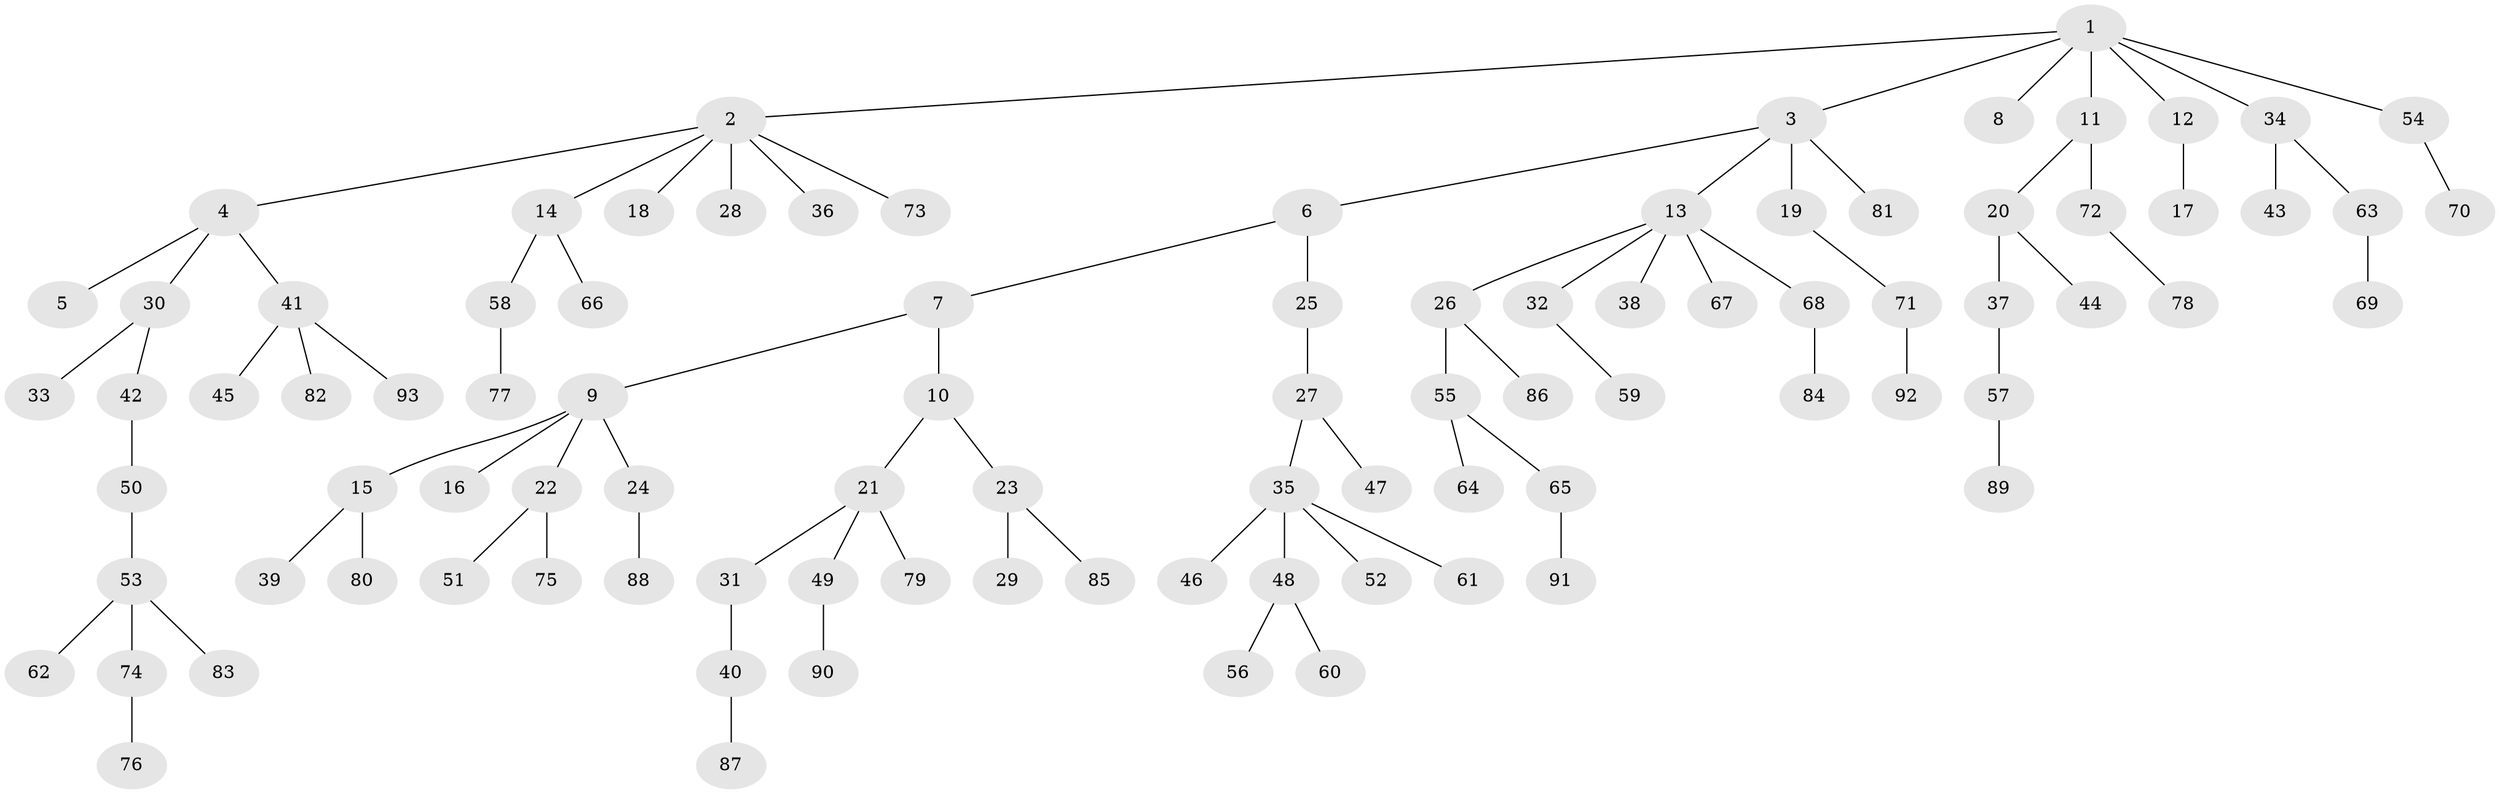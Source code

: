 // coarse degree distribution, {6: 0.04838709677419355, 5: 0.03225806451612903, 4: 0.04838709677419355, 1: 0.532258064516129, 3: 0.11290322580645161, 2: 0.22580645161290322}
// Generated by graph-tools (version 1.1) at 2025/42/03/06/25 10:42:05]
// undirected, 93 vertices, 92 edges
graph export_dot {
graph [start="1"]
  node [color=gray90,style=filled];
  1;
  2;
  3;
  4;
  5;
  6;
  7;
  8;
  9;
  10;
  11;
  12;
  13;
  14;
  15;
  16;
  17;
  18;
  19;
  20;
  21;
  22;
  23;
  24;
  25;
  26;
  27;
  28;
  29;
  30;
  31;
  32;
  33;
  34;
  35;
  36;
  37;
  38;
  39;
  40;
  41;
  42;
  43;
  44;
  45;
  46;
  47;
  48;
  49;
  50;
  51;
  52;
  53;
  54;
  55;
  56;
  57;
  58;
  59;
  60;
  61;
  62;
  63;
  64;
  65;
  66;
  67;
  68;
  69;
  70;
  71;
  72;
  73;
  74;
  75;
  76;
  77;
  78;
  79;
  80;
  81;
  82;
  83;
  84;
  85;
  86;
  87;
  88;
  89;
  90;
  91;
  92;
  93;
  1 -- 2;
  1 -- 3;
  1 -- 8;
  1 -- 11;
  1 -- 12;
  1 -- 34;
  1 -- 54;
  2 -- 4;
  2 -- 14;
  2 -- 18;
  2 -- 28;
  2 -- 36;
  2 -- 73;
  3 -- 6;
  3 -- 13;
  3 -- 19;
  3 -- 81;
  4 -- 5;
  4 -- 30;
  4 -- 41;
  6 -- 7;
  6 -- 25;
  7 -- 9;
  7 -- 10;
  9 -- 15;
  9 -- 16;
  9 -- 22;
  9 -- 24;
  10 -- 21;
  10 -- 23;
  11 -- 20;
  11 -- 72;
  12 -- 17;
  13 -- 26;
  13 -- 32;
  13 -- 38;
  13 -- 67;
  13 -- 68;
  14 -- 58;
  14 -- 66;
  15 -- 39;
  15 -- 80;
  19 -- 71;
  20 -- 37;
  20 -- 44;
  21 -- 31;
  21 -- 49;
  21 -- 79;
  22 -- 51;
  22 -- 75;
  23 -- 29;
  23 -- 85;
  24 -- 88;
  25 -- 27;
  26 -- 55;
  26 -- 86;
  27 -- 35;
  27 -- 47;
  30 -- 33;
  30 -- 42;
  31 -- 40;
  32 -- 59;
  34 -- 43;
  34 -- 63;
  35 -- 46;
  35 -- 48;
  35 -- 52;
  35 -- 61;
  37 -- 57;
  40 -- 87;
  41 -- 45;
  41 -- 82;
  41 -- 93;
  42 -- 50;
  48 -- 56;
  48 -- 60;
  49 -- 90;
  50 -- 53;
  53 -- 62;
  53 -- 74;
  53 -- 83;
  54 -- 70;
  55 -- 64;
  55 -- 65;
  57 -- 89;
  58 -- 77;
  63 -- 69;
  65 -- 91;
  68 -- 84;
  71 -- 92;
  72 -- 78;
  74 -- 76;
}
